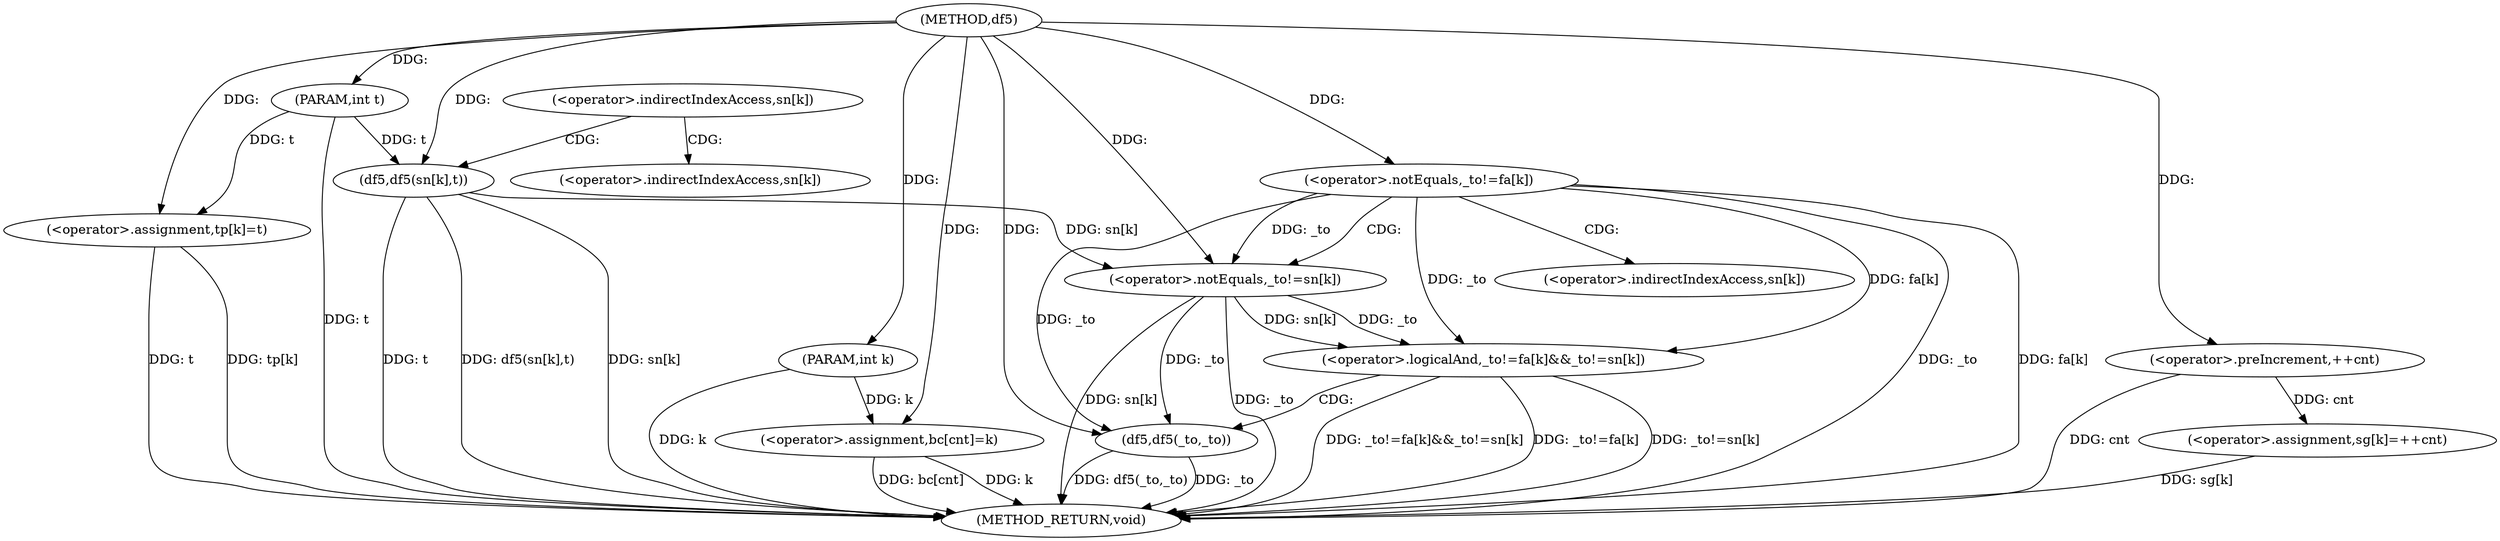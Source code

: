 digraph "df5" {  
"1000175" [label = "(METHOD,df5)" ]
"1000221" [label = "(METHOD_RETURN,void)" ]
"1000176" [label = "(PARAM,int k)" ]
"1000177" [label = "(PARAM,int t)" ]
"1000180" [label = "(<operator>.assignment,tp[k]=t)" ]
"1000201" [label = "(df5,df5(sn[k],t))" ]
"1000207" [label = "(<operator>.logicalAnd,_to!=fa[k]&&_to!=sn[k])" ]
"1000218" [label = "(df5,df5(_to,_to))" ]
"1000186" [label = "(<operator>.assignment,sg[k]=++cnt)" ]
"1000192" [label = "(<operator>.assignment,bc[cnt]=k)" ]
"1000208" [label = "(<operator>.notEquals,_to!=fa[k])" ]
"1000213" [label = "(<operator>.notEquals,_to!=sn[k])" ]
"1000190" [label = "(<operator>.preIncrement,++cnt)" ]
"1000198" [label = "(<operator>.indirectIndexAccess,sn[k])" ]
"1000202" [label = "(<operator>.indirectIndexAccess,sn[k])" ]
"1000215" [label = "(<operator>.indirectIndexAccess,sn[k])" ]
  "1000176" -> "1000221"  [ label = "DDG: k"] 
  "1000177" -> "1000221"  [ label = "DDG: t"] 
  "1000180" -> "1000221"  [ label = "DDG: tp[k]"] 
  "1000180" -> "1000221"  [ label = "DDG: t"] 
  "1000186" -> "1000221"  [ label = "DDG: sg[k]"] 
  "1000190" -> "1000221"  [ label = "DDG: cnt"] 
  "1000192" -> "1000221"  [ label = "DDG: bc[cnt]"] 
  "1000192" -> "1000221"  [ label = "DDG: k"] 
  "1000201" -> "1000221"  [ label = "DDG: sn[k]"] 
  "1000201" -> "1000221"  [ label = "DDG: t"] 
  "1000201" -> "1000221"  [ label = "DDG: df5(sn[k],t)"] 
  "1000208" -> "1000221"  [ label = "DDG: _to"] 
  "1000208" -> "1000221"  [ label = "DDG: fa[k]"] 
  "1000207" -> "1000221"  [ label = "DDG: _to!=fa[k]"] 
  "1000213" -> "1000221"  [ label = "DDG: _to"] 
  "1000213" -> "1000221"  [ label = "DDG: sn[k]"] 
  "1000207" -> "1000221"  [ label = "DDG: _to!=sn[k]"] 
  "1000207" -> "1000221"  [ label = "DDG: _to!=fa[k]&&_to!=sn[k]"] 
  "1000218" -> "1000221"  [ label = "DDG: _to"] 
  "1000218" -> "1000221"  [ label = "DDG: df5(_to,_to)"] 
  "1000175" -> "1000176"  [ label = "DDG: "] 
  "1000175" -> "1000177"  [ label = "DDG: "] 
  "1000177" -> "1000180"  [ label = "DDG: t"] 
  "1000175" -> "1000180"  [ label = "DDG: "] 
  "1000176" -> "1000192"  [ label = "DDG: k"] 
  "1000175" -> "1000192"  [ label = "DDG: "] 
  "1000177" -> "1000201"  [ label = "DDG: t"] 
  "1000175" -> "1000201"  [ label = "DDG: "] 
  "1000208" -> "1000207"  [ label = "DDG: _to"] 
  "1000208" -> "1000207"  [ label = "DDG: fa[k]"] 
  "1000213" -> "1000207"  [ label = "DDG: sn[k]"] 
  "1000213" -> "1000207"  [ label = "DDG: _to"] 
  "1000208" -> "1000218"  [ label = "DDG: _to"] 
  "1000213" -> "1000218"  [ label = "DDG: _to"] 
  "1000175" -> "1000218"  [ label = "DDG: "] 
  "1000190" -> "1000186"  [ label = "DDG: cnt"] 
  "1000175" -> "1000208"  [ label = "DDG: "] 
  "1000208" -> "1000213"  [ label = "DDG: _to"] 
  "1000175" -> "1000213"  [ label = "DDG: "] 
  "1000201" -> "1000213"  [ label = "DDG: sn[k]"] 
  "1000175" -> "1000190"  [ label = "DDG: "] 
  "1000198" -> "1000201"  [ label = "CDG: "] 
  "1000198" -> "1000202"  [ label = "CDG: "] 
  "1000207" -> "1000218"  [ label = "CDG: "] 
  "1000208" -> "1000215"  [ label = "CDG: "] 
  "1000208" -> "1000213"  [ label = "CDG: "] 
}
